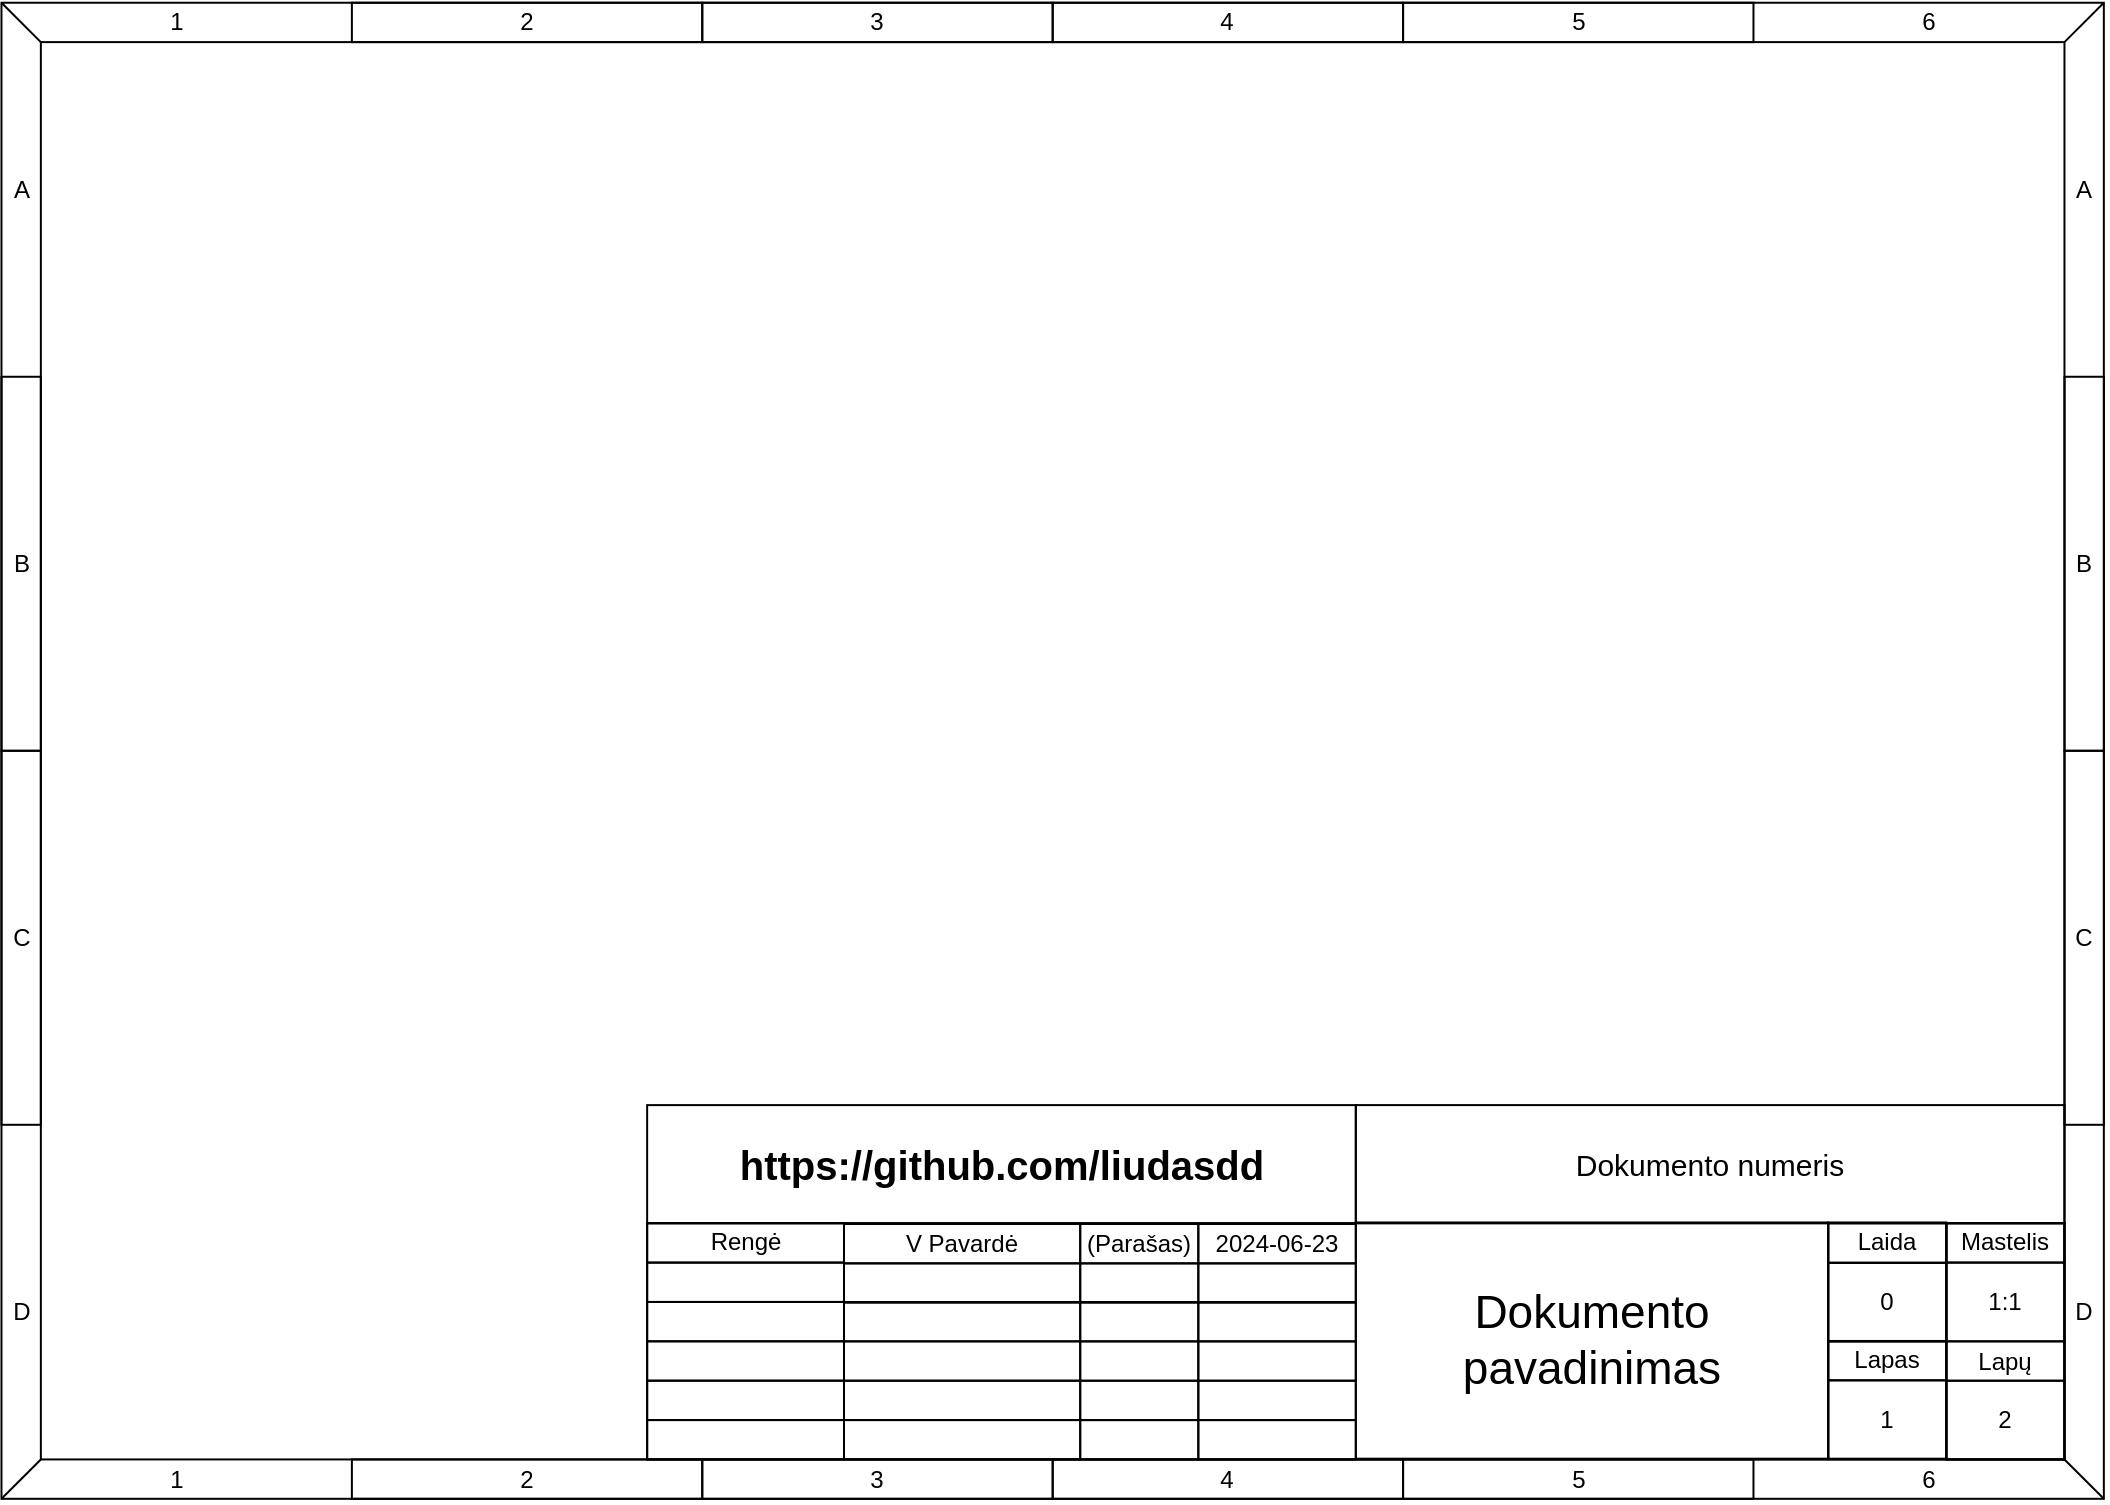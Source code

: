 <mxfile version="24.4.13" type="device" pages="2">
  <diagram id="mrlcNKMXqdH1hxtZ-vON" name="Landscape">
    <mxGraphModel dx="1789" dy="1145" grid="1" gridSize="10" guides="1" tooltips="1" connect="1" arrows="1" fold="1" page="1" pageScale="1" pageWidth="1169" pageHeight="827" background="none" math="1" shadow="0">
      <root>
        <mxCell id="qyo3BmIz39AAJsVtNr6B-0" />
        <mxCell id="qyo3BmIz39AAJsVtNr6B-1" value="Frame" style="locked=1;" parent="qyo3BmIz39AAJsVtNr6B-0" />
        <mxCell id="qyo3BmIz39AAJsVtNr6B-26" value="" style="whiteSpace=wrap;html=1;fillColor=none;fontFamily=Arial;" parent="qyo3BmIz39AAJsVtNr6B-1" vertex="1">
          <mxGeometry x="78.74" y="39.37" width="1051.179" height="748.03" as="geometry" />
        </mxCell>
        <mxCell id="qyo3BmIz39AAJsVtNr6B-19" value="" style="whiteSpace=wrap;html=1;fillColor=none;fontFamily=Arial;" parent="qyo3BmIz39AAJsVtNr6B-1" vertex="1">
          <mxGeometry x="98.425" y="59.055" width="1011.809" height="708.66" as="geometry" />
        </mxCell>
        <mxCell id="qyo3BmIz39AAJsVtNr6B-30" value="" style="endArrow=none;html=1;entryX=0;entryY=0;entryDx=0;entryDy=0;exitX=0;exitY=0;exitDx=0;exitDy=0;fontFamily=Arial;" parent="qyo3BmIz39AAJsVtNr6B-1" source="qyo3BmIz39AAJsVtNr6B-19" target="qyo3BmIz39AAJsVtNr6B-26" edge="1">
          <mxGeometry width="50" height="50" relative="1" as="geometry">
            <mxPoint x="430" y="430" as="sourcePoint" />
            <mxPoint x="480" y="380" as="targetPoint" />
          </mxGeometry>
        </mxCell>
        <mxCell id="qyo3BmIz39AAJsVtNr6B-31" value="" style="endArrow=none;html=1;entryX=0;entryY=1;entryDx=0;entryDy=0;exitX=0;exitY=1;exitDx=0;exitDy=0;fontFamily=Arial;" parent="qyo3BmIz39AAJsVtNr6B-1" source="qyo3BmIz39AAJsVtNr6B-26" target="qyo3BmIz39AAJsVtNr6B-19" edge="1">
          <mxGeometry width="50" height="50" relative="1" as="geometry">
            <mxPoint x="50" y="49" as="sourcePoint" />
            <mxPoint x="29.685" y="29.685" as="targetPoint" />
          </mxGeometry>
        </mxCell>
        <mxCell id="qyo3BmIz39AAJsVtNr6B-33" value="" style="endArrow=none;html=1;entryX=1;entryY=0;entryDx=0;entryDy=0;exitX=1;exitY=0;exitDx=0;exitDy=0;fontFamily=Arial;" parent="qyo3BmIz39AAJsVtNr6B-1" source="qyo3BmIz39AAJsVtNr6B-26" target="qyo3BmIz39AAJsVtNr6B-19" edge="1">
          <mxGeometry width="50" height="50" relative="1" as="geometry">
            <mxPoint x="1190" y="240" as="sourcePoint" />
            <mxPoint x="1210" y="160" as="targetPoint" />
          </mxGeometry>
        </mxCell>
        <mxCell id="ZVRA5W9yP344IZaA_FTQ-182" value="" style="group;container=1;fontFamily=Arial;" parent="qyo3BmIz39AAJsVtNr6B-1" vertex="1" connectable="0">
          <mxGeometry x="401.574" y="590.55" width="708.67" height="177.185" as="geometry" />
        </mxCell>
        <mxCell id="ZVRA5W9yP344IZaA_FTQ-47" value="" style="whiteSpace=wrap;html=1;fillColor=none;fontFamily=Arial;" parent="ZVRA5W9yP344IZaA_FTQ-182" vertex="1">
          <mxGeometry x="275.59" y="79.135" width="78.74" height="19.685" as="geometry" />
        </mxCell>
        <mxCell id="ZVRA5W9yP344IZaA_FTQ-13" value="" style="whiteSpace=wrap;html=1;fillColor=none;fontFamily=Arial;" parent="ZVRA5W9yP344IZaA_FTQ-182" vertex="1">
          <mxGeometry x="216.535" y="157.495" width="59.055" height="19.685" as="geometry" />
        </mxCell>
        <mxCell id="ZVRA5W9yP344IZaA_FTQ-14" value="" style="whiteSpace=wrap;html=1;fillColor=none;fontFamily=Arial;" parent="ZVRA5W9yP344IZaA_FTQ-182" vertex="1">
          <mxGeometry x="216.535" y="137.815" width="59.055" height="19.685" as="geometry" />
        </mxCell>
        <mxCell id="ZVRA5W9yP344IZaA_FTQ-15" value="" style="whiteSpace=wrap;html=1;fillColor=none;fontFamily=Arial;" parent="ZVRA5W9yP344IZaA_FTQ-182" vertex="1">
          <mxGeometry x="216.535" y="118.135" width="59.055" height="19.685" as="geometry" />
        </mxCell>
        <mxCell id="ZVRA5W9yP344IZaA_FTQ-16" value="" style="whiteSpace=wrap;html=1;fillColor=none;fontFamily=Arial;" parent="ZVRA5W9yP344IZaA_FTQ-182" vertex="1">
          <mxGeometry x="216.535" y="98.455" width="59.055" height="19.685" as="geometry" />
        </mxCell>
        <mxCell id="ZVRA5W9yP344IZaA_FTQ-17" value="" style="whiteSpace=wrap;html=1;fillColor=none;fontFamily=Arial;" parent="ZVRA5W9yP344IZaA_FTQ-182" vertex="1">
          <mxGeometry x="216.535" y="79.135" width="59.055" height="19.685" as="geometry" />
        </mxCell>
        <mxCell id="ZVRA5W9yP344IZaA_FTQ-18" value="(Parašas)" style="whiteSpace=wrap;html=1;fillColor=none;fontFamily=Arial;" parent="ZVRA5W9yP344IZaA_FTQ-182" vertex="1">
          <mxGeometry x="216.535" y="59.455" width="59.055" height="19.685" as="geometry" />
        </mxCell>
        <mxCell id="ZVRA5W9yP344IZaA_FTQ-7" value="" style="whiteSpace=wrap;html=1;fillColor=none;fontFamily=Arial;" parent="ZVRA5W9yP344IZaA_FTQ-182" vertex="1">
          <mxGeometry x="98.425" y="157.485" width="118.11" height="19.685" as="geometry" />
        </mxCell>
        <mxCell id="ZVRA5W9yP344IZaA_FTQ-8" value="" style="whiteSpace=wrap;html=1;fillColor=none;fontFamily=Arial;" parent="ZVRA5W9yP344IZaA_FTQ-182" vertex="1">
          <mxGeometry x="98.425" y="137.805" width="118.11" height="19.685" as="geometry" />
        </mxCell>
        <mxCell id="ZVRA5W9yP344IZaA_FTQ-9" value="" style="whiteSpace=wrap;html=1;fillColor=none;fontFamily=Arial;" parent="ZVRA5W9yP344IZaA_FTQ-182" vertex="1">
          <mxGeometry x="98.425" y="118.125" width="118.11" height="19.685" as="geometry" />
        </mxCell>
        <mxCell id="ZVRA5W9yP344IZaA_FTQ-10" value="" style="whiteSpace=wrap;html=1;fillColor=none;fontFamily=Arial;" parent="ZVRA5W9yP344IZaA_FTQ-182" vertex="1">
          <mxGeometry x="98.425" y="98.445" width="118.11" height="19.685" as="geometry" />
        </mxCell>
        <mxCell id="ZVRA5W9yP344IZaA_FTQ-11" value="" style="whiteSpace=wrap;html=1;fillColor=none;fontFamily=Arial;" parent="ZVRA5W9yP344IZaA_FTQ-182" vertex="1">
          <mxGeometry x="98.425" y="79.125" width="118.11" height="19.685" as="geometry" />
        </mxCell>
        <mxCell id="ZVRA5W9yP344IZaA_FTQ-12" value="V Pavardė" style="whiteSpace=wrap;html=1;fillColor=none;fontFamily=Arial;" parent="ZVRA5W9yP344IZaA_FTQ-182" vertex="1">
          <mxGeometry x="98.425" y="59.445" width="118.11" height="19.685" as="geometry" />
        </mxCell>
        <mxCell id="qyo3BmIz39AAJsVtNr6B-32" value="" style="endArrow=none;html=1;exitX=1;exitY=1;exitDx=0;exitDy=0;entryX=1;entryY=1;entryDx=0;entryDy=0;fontFamily=Arial;" parent="ZVRA5W9yP344IZaA_FTQ-182" source="qyo3BmIz39AAJsVtNr6B-26" edge="1">
          <mxGeometry width="50" height="50" relative="1" as="geometry">
            <mxPoint x="-391.575" y="206.85" as="sourcePoint" />
            <mxPoint x="708.66" y="177.165" as="targetPoint" />
          </mxGeometry>
        </mxCell>
        <mxCell id="qyo3BmIz39AAJsVtNr6B-34" value="" style="whiteSpace=wrap;html=1;fillColor=none;fontFamily=Arial;" parent="ZVRA5W9yP344IZaA_FTQ-182" vertex="1">
          <mxGeometry y="59.055" width="708.66" height="118.11" as="geometry" />
        </mxCell>
        <mxCell id="qyo3BmIz39AAJsVtNr6B-35" value="Dokumento numeris" style="whiteSpace=wrap;html=1;fillColor=none;fontFamily=Arial;fontSize=15;" parent="ZVRA5W9yP344IZaA_FTQ-182" vertex="1">
          <mxGeometry x="354.33" width="354.33" height="59.055" as="geometry" />
        </mxCell>
        <mxCell id="qyo3BmIz39AAJsVtNr6B-36" value="https://github.com/liudasdd" style="whiteSpace=wrap;html=1;fillColor=none;fontFamily=Arial;fontStyle=1;fontSize=20;container=1;" parent="ZVRA5W9yP344IZaA_FTQ-182" vertex="1">
          <mxGeometry y="0.005" width="354.33" height="59.055" as="geometry">
            <mxRectangle y="0.005" width="110" height="30" as="alternateBounds" />
          </mxGeometry>
        </mxCell>
        <mxCell id="qyo3BmIz39AAJsVtNr6B-37" value="" style="whiteSpace=wrap;html=1;fillColor=none;fontFamily=Arial;" parent="ZVRA5W9yP344IZaA_FTQ-182" vertex="1">
          <mxGeometry x="649.61" y="59.065" width="59.055" height="118.11" as="geometry" />
        </mxCell>
        <mxCell id="qyo3BmIz39AAJsVtNr6B-38" value="" style="whiteSpace=wrap;html=1;fillColor=none;fontFamily=Arial;" parent="ZVRA5W9yP344IZaA_FTQ-182" vertex="1">
          <mxGeometry x="590.55" y="58.685" width="59.055" height="118.11" as="geometry" />
        </mxCell>
        <UserObject label="&lt;font style=&quot;font-size: 23px&quot;&gt;Dokumento pavadinimas&lt;/font&gt;" tooltip="Dokumento pavadinimas&#xa;" id="qyo3BmIz39AAJsVtNr6B-39">
          <mxCell style="whiteSpace=wrap;html=1;fillColor=none;fontFamily=Arial;" parent="ZVRA5W9yP344IZaA_FTQ-182" vertex="1">
            <mxGeometry x="354.33" y="58.685" width="236.22" height="118.11" as="geometry" />
          </mxCell>
        </UserObject>
        <mxCell id="ZVRA5W9yP344IZaA_FTQ-0" value="" style="whiteSpace=wrap;html=1;fillColor=none;fontFamily=Arial;" parent="ZVRA5W9yP344IZaA_FTQ-182" vertex="1">
          <mxGeometry y="157.48" width="98.425" height="19.685" as="geometry" />
        </mxCell>
        <mxCell id="ZVRA5W9yP344IZaA_FTQ-2" value="" style="whiteSpace=wrap;html=1;fillColor=none;fontFamily=Arial;" parent="ZVRA5W9yP344IZaA_FTQ-182" vertex="1">
          <mxGeometry y="137.795" width="98.425" height="19.685" as="geometry" />
        </mxCell>
        <mxCell id="ZVRA5W9yP344IZaA_FTQ-3" value="" style="whiteSpace=wrap;html=1;fillColor=none;fontFamily=Arial;" parent="ZVRA5W9yP344IZaA_FTQ-182" vertex="1">
          <mxGeometry y="118.11" width="98.425" height="19.685" as="geometry" />
        </mxCell>
        <mxCell id="ZVRA5W9yP344IZaA_FTQ-4" value="" style="whiteSpace=wrap;html=1;fillColor=none;fontFamily=Arial;" parent="ZVRA5W9yP344IZaA_FTQ-182" vertex="1">
          <mxGeometry y="98.425" width="98.425" height="19.685" as="geometry" />
        </mxCell>
        <mxCell id="ZVRA5W9yP344IZaA_FTQ-5" value="" style="whiteSpace=wrap;html=1;fillColor=none;fontFamily=Arial;" parent="ZVRA5W9yP344IZaA_FTQ-182" vertex="1">
          <mxGeometry y="78.745" width="98.425" height="19.685" as="geometry" />
        </mxCell>
        <mxCell id="ZVRA5W9yP344IZaA_FTQ-6" value="Rengė" style="whiteSpace=wrap;html=1;fillColor=none;fontFamily=Arial;" parent="ZVRA5W9yP344IZaA_FTQ-182" vertex="1">
          <mxGeometry y="59.065" width="98.425" height="19.685" as="geometry" />
        </mxCell>
        <mxCell id="ZVRA5W9yP344IZaA_FTQ-43" value="" style="whiteSpace=wrap;html=1;fillColor=none;fontFamily=Arial;" parent="ZVRA5W9yP344IZaA_FTQ-182" vertex="1">
          <mxGeometry x="275.59" y="157.495" width="78.74" height="19.685" as="geometry" />
        </mxCell>
        <mxCell id="ZVRA5W9yP344IZaA_FTQ-44" value="" style="whiteSpace=wrap;html=1;fillColor=none;fontFamily=Arial;" parent="ZVRA5W9yP344IZaA_FTQ-182" vertex="1">
          <mxGeometry x="275.59" y="137.815" width="78.74" height="19.685" as="geometry" />
        </mxCell>
        <mxCell id="ZVRA5W9yP344IZaA_FTQ-45" value="" style="whiteSpace=wrap;html=1;fillColor=none;fontFamily=Arial;" parent="ZVRA5W9yP344IZaA_FTQ-182" vertex="1">
          <mxGeometry x="275.59" y="118.135" width="78.74" height="19.685" as="geometry" />
        </mxCell>
        <mxCell id="ZVRA5W9yP344IZaA_FTQ-46" value="" style="whiteSpace=wrap;html=1;fillColor=none;fontFamily=Arial;" parent="ZVRA5W9yP344IZaA_FTQ-182" vertex="1">
          <mxGeometry x="275.59" y="98.455" width="78.74" height="19.685" as="geometry" />
        </mxCell>
        <mxCell id="ZVRA5W9yP344IZaA_FTQ-48" value="2024-06-23" style="whiteSpace=wrap;html=1;fillColor=none;fontFamily=Arial;" parent="ZVRA5W9yP344IZaA_FTQ-182" vertex="1">
          <mxGeometry x="275.59" y="59.455" width="78.74" height="19.685" as="geometry" />
        </mxCell>
        <mxCell id="ZVRA5W9yP344IZaA_FTQ-50" value="1" style="whiteSpace=wrap;html=1;fillColor=none;fontFamily=Arial;" parent="ZVRA5W9yP344IZaA_FTQ-182" vertex="1">
          <mxGeometry x="590.55" y="137.615" width="59.06" height="39.37" as="geometry" />
        </mxCell>
        <mxCell id="ZVRA5W9yP344IZaA_FTQ-51" value="Lapas" style="whiteSpace=wrap;html=1;fillColor=none;fontFamily=Arial;" parent="ZVRA5W9yP344IZaA_FTQ-182" vertex="1">
          <mxGeometry x="590.55" y="117.935" width="59.055" height="19.685" as="geometry" />
        </mxCell>
        <mxCell id="ZVRA5W9yP344IZaA_FTQ-53" value="0" style="whiteSpace=wrap;html=1;fillColor=none;fontFamily=Arial;" parent="ZVRA5W9yP344IZaA_FTQ-182" vertex="1">
          <mxGeometry x="590.55" y="78.935" width="59.055" height="39.37" as="geometry" />
        </mxCell>
        <mxCell id="ZVRA5W9yP344IZaA_FTQ-54" value="Laida" style="whiteSpace=wrap;html=1;fillColor=none;fontFamily=Arial;" parent="ZVRA5W9yP344IZaA_FTQ-182" vertex="1">
          <mxGeometry x="590.55" y="59.055" width="59.055" height="19.685" as="geometry" />
        </mxCell>
        <mxCell id="ZVRA5W9yP344IZaA_FTQ-56" value="2" style="whiteSpace=wrap;html=1;fillColor=none;fontFamily=Arial;" parent="ZVRA5W9yP344IZaA_FTQ-182" vertex="1">
          <mxGeometry x="649.61" y="137.815" width="59.055" height="39.37" as="geometry" />
        </mxCell>
        <mxCell id="ZVRA5W9yP344IZaA_FTQ-57" value="Lapų" style="whiteSpace=wrap;html=1;fillColor=none;fontFamily=Arial;" parent="ZVRA5W9yP344IZaA_FTQ-182" vertex="1">
          <mxGeometry x="649.61" y="118.135" width="59.055" height="19.685" as="geometry" />
        </mxCell>
        <mxCell id="ZVRA5W9yP344IZaA_FTQ-59" value="1:1" style="whiteSpace=wrap;html=1;fillColor=none;fontFamily=Arial;" parent="ZVRA5W9yP344IZaA_FTQ-182" vertex="1">
          <mxGeometry x="649.61" y="78.745" width="59.06" height="39.37" as="geometry" />
        </mxCell>
        <mxCell id="ZVRA5W9yP344IZaA_FTQ-60" value="Mastelis" style="whiteSpace=wrap;html=1;fillColor=none;fontFamily=Arial;" parent="ZVRA5W9yP344IZaA_FTQ-182" vertex="1">
          <mxGeometry x="649.61" y="59.055" width="59.055" height="19.685" as="geometry" />
        </mxCell>
        <mxCell id="PWjlLpTmAkds2LtUnNeZ-7" value="Reference grid" style="locked=1;" parent="qyo3BmIz39AAJsVtNr6B-0" />
        <mxCell id="PWjlLpTmAkds2LtUnNeZ-8" value="1" style="rounded=0;whiteSpace=wrap;html=1;strokeColor=none;fillColor=none;" vertex="1" parent="PWjlLpTmAkds2LtUnNeZ-7">
          <mxGeometry x="78.74" y="39.37" width="175.2" height="19.685" as="geometry" />
        </mxCell>
        <mxCell id="PWjlLpTmAkds2LtUnNeZ-9" value="2" style="rounded=0;whiteSpace=wrap;html=1;strokeColor=default;fillColor=none;" vertex="1" parent="PWjlLpTmAkds2LtUnNeZ-7">
          <mxGeometry x="253.94" y="39.37" width="175.2" height="19.685" as="geometry" />
        </mxCell>
        <mxCell id="PWjlLpTmAkds2LtUnNeZ-10" value="3" style="rounded=0;whiteSpace=wrap;html=1;strokeColor=default;fillColor=none;" vertex="1" parent="PWjlLpTmAkds2LtUnNeZ-7">
          <mxGeometry x="429.14" y="39.37" width="175.2" height="19.685" as="geometry" />
        </mxCell>
        <mxCell id="PWjlLpTmAkds2LtUnNeZ-11" value="4" style="rounded=0;whiteSpace=wrap;html=1;strokeColor=default;fillColor=none;" vertex="1" parent="PWjlLpTmAkds2LtUnNeZ-7">
          <mxGeometry x="604.34" y="39.37" width="175.2" height="19.685" as="geometry" />
        </mxCell>
        <mxCell id="PWjlLpTmAkds2LtUnNeZ-12" value="5" style="rounded=0;whiteSpace=wrap;html=1;strokeColor=default;fillColor=none;" vertex="1" parent="PWjlLpTmAkds2LtUnNeZ-7">
          <mxGeometry x="779.54" y="39.37" width="175.2" height="19.685" as="geometry" />
        </mxCell>
        <mxCell id="PWjlLpTmAkds2LtUnNeZ-13" value="6" style="rounded=0;whiteSpace=wrap;html=1;strokeColor=none;fillColor=none;" vertex="1" parent="PWjlLpTmAkds2LtUnNeZ-7">
          <mxGeometry x="954.74" y="39.37" width="175.2" height="19.685" as="geometry" />
        </mxCell>
        <mxCell id="PWjlLpTmAkds2LtUnNeZ-14" value="A" style="rounded=0;whiteSpace=wrap;html=1;strokeColor=none;fillColor=none;" vertex="1" parent="PWjlLpTmAkds2LtUnNeZ-7">
          <mxGeometry x="78.74" y="39.37" width="19.685" height="187.007" as="geometry" />
        </mxCell>
        <mxCell id="PWjlLpTmAkds2LtUnNeZ-15" value="B" style="rounded=0;whiteSpace=wrap;html=1;strokeColor=default;fillColor=none;" vertex="1" parent="PWjlLpTmAkds2LtUnNeZ-7">
          <mxGeometry x="78.74" y="226.38" width="19.685" height="187.007" as="geometry" />
        </mxCell>
        <mxCell id="PWjlLpTmAkds2LtUnNeZ-16" value="C" style="rounded=0;whiteSpace=wrap;html=1;strokeColor=default;fillColor=none;" vertex="1" parent="PWjlLpTmAkds2LtUnNeZ-7">
          <mxGeometry x="78.74" y="413.39" width="19.685" height="187.007" as="geometry" />
        </mxCell>
        <mxCell id="PWjlLpTmAkds2LtUnNeZ-17" value="D" style="rounded=0;whiteSpace=wrap;html=1;strokeColor=none;fillColor=none;" vertex="1" parent="PWjlLpTmAkds2LtUnNeZ-7">
          <mxGeometry x="78.74" y="600.4" width="19.685" height="187.007" as="geometry" />
        </mxCell>
        <mxCell id="PWjlLpTmAkds2LtUnNeZ-24" value="1" style="rounded=0;whiteSpace=wrap;html=1;strokeColor=none;fillColor=none;" vertex="1" parent="PWjlLpTmAkds2LtUnNeZ-7">
          <mxGeometry x="78.74" y="767.72" width="175.2" height="19.685" as="geometry" />
        </mxCell>
        <mxCell id="PWjlLpTmAkds2LtUnNeZ-25" value="2" style="rounded=0;whiteSpace=wrap;html=1;strokeColor=default;fillColor=none;" vertex="1" parent="PWjlLpTmAkds2LtUnNeZ-7">
          <mxGeometry x="253.94" y="767.72" width="175.2" height="19.685" as="geometry" />
        </mxCell>
        <mxCell id="PWjlLpTmAkds2LtUnNeZ-26" value="3" style="rounded=0;whiteSpace=wrap;html=1;strokeColor=default;fillColor=none;" vertex="1" parent="PWjlLpTmAkds2LtUnNeZ-7">
          <mxGeometry x="429.14" y="767.72" width="175.2" height="19.685" as="geometry" />
        </mxCell>
        <mxCell id="PWjlLpTmAkds2LtUnNeZ-27" value="4" style="rounded=0;whiteSpace=wrap;html=1;strokeColor=default;fillColor=none;" vertex="1" parent="PWjlLpTmAkds2LtUnNeZ-7">
          <mxGeometry x="604.34" y="767.72" width="175.2" height="19.685" as="geometry" />
        </mxCell>
        <mxCell id="PWjlLpTmAkds2LtUnNeZ-28" value="5" style="rounded=0;whiteSpace=wrap;html=1;strokeColor=default;fillColor=none;" vertex="1" parent="PWjlLpTmAkds2LtUnNeZ-7">
          <mxGeometry x="779.54" y="767.72" width="175.2" height="19.685" as="geometry" />
        </mxCell>
        <mxCell id="PWjlLpTmAkds2LtUnNeZ-29" value="6" style="rounded=0;whiteSpace=wrap;html=1;strokeColor=none;fillColor=none;" vertex="1" parent="PWjlLpTmAkds2LtUnNeZ-7">
          <mxGeometry x="954.74" y="767.72" width="175.2" height="19.685" as="geometry" />
        </mxCell>
        <mxCell id="PWjlLpTmAkds2LtUnNeZ-30" value="A" style="rounded=0;whiteSpace=wrap;html=1;strokeColor=none;fillColor=none;" vertex="1" parent="PWjlLpTmAkds2LtUnNeZ-7">
          <mxGeometry x="1110.26" y="39.37" width="19.685" height="187.007" as="geometry" />
        </mxCell>
        <mxCell id="PWjlLpTmAkds2LtUnNeZ-31" value="B" style="rounded=0;whiteSpace=wrap;html=1;strokeColor=default;fillColor=none;" vertex="1" parent="PWjlLpTmAkds2LtUnNeZ-7">
          <mxGeometry x="1110.26" y="226.38" width="19.685" height="187.007" as="geometry" />
        </mxCell>
        <mxCell id="PWjlLpTmAkds2LtUnNeZ-32" value="C" style="rounded=0;whiteSpace=wrap;html=1;strokeColor=default;fillColor=none;" vertex="1" parent="PWjlLpTmAkds2LtUnNeZ-7">
          <mxGeometry x="1110.26" y="413.39" width="19.685" height="187.007" as="geometry" />
        </mxCell>
        <mxCell id="PWjlLpTmAkds2LtUnNeZ-33" value="D" style="rounded=0;whiteSpace=wrap;html=1;strokeColor=none;fillColor=none;" vertex="1" parent="PWjlLpTmAkds2LtUnNeZ-7">
          <mxGeometry x="1110.26" y="600.4" width="19.685" height="187.007" as="geometry" />
        </mxCell>
        <mxCell id="ZVRA5W9yP344IZaA_FTQ-127" value="Brėžinys" style="" parent="qyo3BmIz39AAJsVtNr6B-0" />
      </root>
    </mxGraphModel>
  </diagram>
  <diagram name="Portrait" id="poTgA2Lsn0RYjLuebqSz">
    <mxGraphModel dx="1789" dy="1145" grid="1" gridSize="10" guides="1" tooltips="1" connect="1" arrows="1" fold="1" page="1" pageScale="1" pageWidth="827" pageHeight="1169" background="none" math="1" shadow="0">
      <root>
        <mxCell id="hV2nnVh4DxY_CFmcvqIs-0" />
        <mxCell id="hV2nnVh4DxY_CFmcvqIs-1" value="Frame" style="" parent="hV2nnVh4DxY_CFmcvqIs-0" />
        <mxCell id="hV2nnVh4DxY_CFmcvqIs-2" value="" style="rounded=0;whiteSpace=wrap;html=1;fillColor=none;" parent="hV2nnVh4DxY_CFmcvqIs-1" vertex="1">
          <mxGeometry x="78.74" y="39.37" width="708.66" height="1090.549" as="geometry" />
        </mxCell>
        <mxCell id="hV2nnVh4DxY_CFmcvqIs-3" value="" style="rounded=0;whiteSpace=wrap;html=1;fillColor=none;" parent="hV2nnVh4DxY_CFmcvqIs-1" vertex="1">
          <mxGeometry x="98.425" y="59.055" width="669.29" height="1051.179" as="geometry" />
        </mxCell>
        <mxCell id="hV2nnVh4DxY_CFmcvqIs-4" value="" style="endArrow=none;html=1;entryX=0;entryY=0;entryDx=0;entryDy=0;exitX=0;exitY=0;exitDx=0;exitDy=0;" parent="hV2nnVh4DxY_CFmcvqIs-1" source="hV2nnVh4DxY_CFmcvqIs-3" target="hV2nnVh4DxY_CFmcvqIs-2" edge="1">
          <mxGeometry width="50" height="50" relative="1" as="geometry">
            <mxPoint x="80" y="430.4" as="sourcePoint" />
            <mxPoint x="130" y="380.4" as="targetPoint" />
          </mxGeometry>
        </mxCell>
        <mxCell id="hV2nnVh4DxY_CFmcvqIs-5" value="" style="endArrow=none;html=1;entryX=0;entryY=1;entryDx=0;entryDy=0;exitX=0;exitY=1;exitDx=0;exitDy=0;fontFamily=Arial;" parent="hV2nnVh4DxY_CFmcvqIs-1" source="hV2nnVh4DxY_CFmcvqIs-2" target="hV2nnVh4DxY_CFmcvqIs-3" edge="1">
          <mxGeometry width="50" height="50" relative="1" as="geometry">
            <mxPoint x="78.74" y="1110.919" as="sourcePoint" />
            <mxPoint x="98.425" y="1091.234" as="targetPoint" />
          </mxGeometry>
        </mxCell>
        <mxCell id="hV2nnVh4DxY_CFmcvqIs-6" value="" style="endArrow=none;html=1;entryX=1;entryY=0;entryDx=0;entryDy=0;exitX=1;exitY=0;exitDx=0;exitDy=0;" parent="hV2nnVh4DxY_CFmcvqIs-1" source="hV2nnVh4DxY_CFmcvqIs-2" target="hV2nnVh4DxY_CFmcvqIs-3" edge="1">
          <mxGeometry width="50" height="50" relative="1" as="geometry">
            <mxPoint x="840" y="240.4" as="sourcePoint" />
            <mxPoint x="860" y="160.4" as="targetPoint" />
          </mxGeometry>
        </mxCell>
        <mxCell id="hV2nnVh4DxY_CFmcvqIs-21" value="" style="endArrow=none;html=1;exitX=1;exitY=1;exitDx=0;exitDy=0;entryX=1;entryY=1;entryDx=0;entryDy=0;fontFamily=Arial;" parent="hV2nnVh4DxY_CFmcvqIs-1" source="hV2nnVh4DxY_CFmcvqIs-2" target="hV2nnVh4DxY_CFmcvqIs-3" edge="1">
          <mxGeometry width="50" height="50" relative="1" as="geometry">
            <mxPoint x="-339.056" y="797.735" as="sourcePoint" />
            <mxPoint x="761.179" y="768.05" as="targetPoint" />
          </mxGeometry>
        </mxCell>
        <mxCell id="hV2nnVh4DxY_CFmcvqIs-43" value="2" style="rounded=0;whiteSpace=wrap;html=1;fillColor=none;fontFamily=Arial;" parent="hV2nnVh4DxY_CFmcvqIs-1" vertex="1">
          <mxGeometry x="708.66" y="1080" width="59.05" height="30.17" as="geometry" />
        </mxCell>
        <mxCell id="hV2nnVh4DxY_CFmcvqIs-40" value="Lapas" style="rounded=0;whiteSpace=wrap;html=1;fillColor=none;fontFamily=Arial;" parent="hV2nnVh4DxY_CFmcvqIs-1" vertex="1">
          <mxGeometry x="649.605" y="1060.114" width="59.055" height="19.685" as="geometry" />
        </mxCell>
        <mxCell id="hV2nnVh4DxY_CFmcvqIs-39" value="2" style="rounded=0;whiteSpace=wrap;html=1;fillColor=none;fontFamily=Arial;" parent="hV2nnVh4DxY_CFmcvqIs-1" vertex="1">
          <mxGeometry x="649.61" y="1080" width="59.06" height="30.17" as="geometry" />
        </mxCell>
        <mxCell id="hV2nnVh4DxY_CFmcvqIs-44" value="Lapų" style="rounded=0;whiteSpace=wrap;html=1;fillColor=none;fontFamily=Arial;" parent="hV2nnVh4DxY_CFmcvqIs-1" vertex="1">
          <mxGeometry x="708.66" y="1060.114" width="59.055" height="19.685" as="geometry" />
        </mxCell>
        <mxCell id="hV2nnVh4DxY_CFmcvqIs-45" value="1:1" style="rounded=0;whiteSpace=wrap;html=1;fillColor=none;fontFamily=Arial;" parent="hV2nnVh4DxY_CFmcvqIs-1" vertex="1">
          <mxGeometry x="708.66" y="1024.801" width="59.06" height="35.433" as="geometry" />
        </mxCell>
        <mxCell id="hV2nnVh4DxY_CFmcvqIs-46" value="Mastelis" style="rounded=0;whiteSpace=wrap;html=1;fillColor=none;fontFamily=Arial;" parent="hV2nnVh4DxY_CFmcvqIs-1" vertex="1">
          <mxGeometry x="708.66" y="1005.06" width="59.055" height="19.685" as="geometry" />
        </mxCell>
        <mxCell id="hV2nnVh4DxY_CFmcvqIs-42" value="Laida" style="rounded=0;whiteSpace=wrap;html=1;fillColor=none;fontFamily=Arial;" parent="hV2nnVh4DxY_CFmcvqIs-1" vertex="1">
          <mxGeometry x="649.605" y="1005.06" width="59.055" height="19.685" as="geometry" />
        </mxCell>
        <mxCell id="hV2nnVh4DxY_CFmcvqIs-41" value="A" style="rounded=0;whiteSpace=wrap;html=1;fillColor=none;fontFamily=Arial;" parent="hV2nnVh4DxY_CFmcvqIs-1" vertex="1">
          <mxGeometry x="649.61" y="1024.801" width="59.05" height="35.433" as="geometry" />
        </mxCell>
        <mxCell id="hV2nnVh4DxY_CFmcvqIs-23" value="Dokumento numeris" style="rounded=0;whiteSpace=wrap;html=1;fillColor=none;fontSize=15;fontStyle=0;fontFamily=Arial;" parent="hV2nnVh4DxY_CFmcvqIs-1" vertex="1">
          <mxGeometry x="393.7" y="952.754" width="374.015" height="52.362" as="geometry" />
        </mxCell>
        <mxCell id="hV2nnVh4DxY_CFmcvqIs-27" value="&lt;font style=&quot;font-size: 23px&quot;&gt;Dokumento pavadinimas&lt;/font&gt;" style="rounded=0;whiteSpace=wrap;html=1;fillColor=none;fontFamily=Arial;" parent="hV2nnVh4DxY_CFmcvqIs-1" vertex="1">
          <mxGeometry x="393.7" y="1005.12" width="255.905" height="104.88" as="geometry" />
        </mxCell>
        <mxCell id="hV2nnVh4DxY_CFmcvqIs-24" value="https://github.com/liudasdd" style="rounded=0;whiteSpace=wrap;html=1;fillColor=none;fontFamily=Arial;fontStyle=1;fontSize=20;container=1;" parent="hV2nnVh4DxY_CFmcvqIs-1" vertex="1">
          <mxGeometry x="98.425" y="952.754" width="295.275" height="52.493" as="geometry">
            <mxRectangle x="39.37" y="952.76" width="110" height="30" as="alternateBounds" />
          </mxGeometry>
        </mxCell>
        <mxCell id="hV2nnVh4DxY_CFmcvqIs-33" value="Rengė" style="rounded=0;whiteSpace=wrap;html=1;fillColor=none;fontFamily=Arial;" parent="hV2nnVh4DxY_CFmcvqIs-1" vertex="1">
          <mxGeometry x="98.425" y="1005.243" width="82.021" height="17.498" as="geometry" />
        </mxCell>
        <mxCell id="hV2nnVh4DxY_CFmcvqIs-31" value="" style="rounded=0;whiteSpace=wrap;html=1;fillColor=none;fontFamily=Arial;" parent="hV2nnVh4DxY_CFmcvqIs-1" vertex="1">
          <mxGeometry x="98.425" y="1040.238" width="82.021" height="17.498" as="geometry" />
        </mxCell>
        <mxCell id="hV2nnVh4DxY_CFmcvqIs-30" value="" style="rounded=0;whiteSpace=wrap;html=1;fillColor=none;fontFamily=Arial;" parent="hV2nnVh4DxY_CFmcvqIs-1" vertex="1">
          <mxGeometry x="98.425" y="1057.736" width="82.021" height="17.498" as="geometry" />
        </mxCell>
        <mxCell id="hV2nnVh4DxY_CFmcvqIs-29" value="" style="rounded=0;whiteSpace=wrap;html=1;fillColor=none;fontFamily=Arial;" parent="hV2nnVh4DxY_CFmcvqIs-1" vertex="1">
          <mxGeometry x="98.425" y="1075.234" width="82.021" height="17.498" as="geometry" />
        </mxCell>
        <mxCell id="hV2nnVh4DxY_CFmcvqIs-28" value="" style="rounded=0;whiteSpace=wrap;html=1;fillColor=none;fontFamily=Arial;" parent="hV2nnVh4DxY_CFmcvqIs-1" vertex="1">
          <mxGeometry x="98.425" y="1092.732" width="82.021" height="17.498" as="geometry" />
        </mxCell>
        <mxCell id="hV2nnVh4DxY_CFmcvqIs-32" value="" style="rounded=0;whiteSpace=wrap;html=1;fillColor=none;fontFamily=Arial;" parent="hV2nnVh4DxY_CFmcvqIs-1" vertex="1">
          <mxGeometry x="98.425" y="1022.745" width="82.021" height="17.498" as="geometry" />
        </mxCell>
        <mxCell id="hV2nnVh4DxY_CFmcvqIs-15" value="" style="rounded=0;whiteSpace=wrap;html=1;fillColor=none;fontFamily=Arial;" parent="hV2nnVh4DxY_CFmcvqIs-1" vertex="1">
          <mxGeometry x="180.446" y="1092.736" width="98.425" height="17.498" as="geometry" />
        </mxCell>
        <mxCell id="hV2nnVh4DxY_CFmcvqIs-16" value="" style="rounded=0;whiteSpace=wrap;html=1;fillColor=none;fontFamily=Arial;" parent="hV2nnVh4DxY_CFmcvqIs-1" vertex="1">
          <mxGeometry x="180.446" y="1075.234" width="98.425" height="17.498" as="geometry" />
        </mxCell>
        <mxCell id="hV2nnVh4DxY_CFmcvqIs-17" value="" style="rounded=0;whiteSpace=wrap;html=1;fillColor=none;fontFamily=Arial;" parent="hV2nnVh4DxY_CFmcvqIs-1" vertex="1">
          <mxGeometry x="180.446" y="1057.732" width="98.425" height="17.498" as="geometry" />
        </mxCell>
        <mxCell id="hV2nnVh4DxY_CFmcvqIs-18" value="" style="rounded=0;whiteSpace=wrap;html=1;fillColor=none;fontFamily=Arial;" parent="hV2nnVh4DxY_CFmcvqIs-1" vertex="1">
          <mxGeometry x="180.446" y="1040.238" width="98.425" height="17.498" as="geometry" />
        </mxCell>
        <mxCell id="hV2nnVh4DxY_CFmcvqIs-19" value="" style="rounded=0;whiteSpace=wrap;html=1;fillColor=none;fontFamily=Arial;" parent="hV2nnVh4DxY_CFmcvqIs-1" vertex="1">
          <mxGeometry x="180.446" y="1022.736" width="98.425" height="17.498" as="geometry" />
        </mxCell>
        <mxCell id="hV2nnVh4DxY_CFmcvqIs-20" value="V Pavardė" style="rounded=0;whiteSpace=wrap;html=1;fillColor=none;fontFamily=Arial;" parent="hV2nnVh4DxY_CFmcvqIs-1" vertex="1">
          <mxGeometry x="180.446" y="1005.243" width="98.425" height="17.498" as="geometry" />
        </mxCell>
        <mxCell id="hV2nnVh4DxY_CFmcvqIs-9" value="" style="rounded=0;whiteSpace=wrap;html=1;fillColor=none;fontFamily=Arial;" parent="hV2nnVh4DxY_CFmcvqIs-1" vertex="1">
          <mxGeometry x="278.871" y="1092.736" width="49.212" height="17.498" as="geometry" />
        </mxCell>
        <mxCell id="hV2nnVh4DxY_CFmcvqIs-10" value="" style="rounded=0;whiteSpace=wrap;html=1;fillColor=none;fontFamily=Arial;" parent="hV2nnVh4DxY_CFmcvqIs-1" vertex="1">
          <mxGeometry x="278.871" y="1075.234" width="49.212" height="17.498" as="geometry" />
        </mxCell>
        <mxCell id="hV2nnVh4DxY_CFmcvqIs-11" value="" style="rounded=0;whiteSpace=wrap;html=1;fillColor=none;fontFamily=Arial;" parent="hV2nnVh4DxY_CFmcvqIs-1" vertex="1">
          <mxGeometry x="278.871" y="1057.741" width="49.212" height="17.498" as="geometry" />
        </mxCell>
        <mxCell id="hV2nnVh4DxY_CFmcvqIs-12" value="" style="rounded=0;whiteSpace=wrap;html=1;fillColor=none;fontFamily=Arial;" parent="hV2nnVh4DxY_CFmcvqIs-1" vertex="1">
          <mxGeometry x="278.871" y="1040.23" width="49.212" height="17.498" as="geometry" />
        </mxCell>
        <mxCell id="hV2nnVh4DxY_CFmcvqIs-13" value="" style="rounded=0;whiteSpace=wrap;html=1;fillColor=none;fontFamily=Arial;" parent="hV2nnVh4DxY_CFmcvqIs-1" vertex="1">
          <mxGeometry x="278.871" y="1022.745" width="49.212" height="17.498" as="geometry" />
        </mxCell>
        <mxCell id="hV2nnVh4DxY_CFmcvqIs-14" value="(Parašas)" style="rounded=0;whiteSpace=wrap;html=1;fillColor=none;fontFamily=Arial;" parent="hV2nnVh4DxY_CFmcvqIs-1" vertex="1">
          <mxGeometry x="278.871" y="1005.243" width="49.212" height="17.498" as="geometry" />
        </mxCell>
        <mxCell id="hV2nnVh4DxY_CFmcvqIs-38" value="2021-09-30" style="rounded=0;whiteSpace=wrap;html=1;fillColor=none;fontFamily=Arial;" parent="hV2nnVh4DxY_CFmcvqIs-1" vertex="1">
          <mxGeometry x="328.083" y="1005.116" width="65.617" height="17.498" as="geometry" />
        </mxCell>
        <mxCell id="hV2nnVh4DxY_CFmcvqIs-8" value="" style="rounded=0;whiteSpace=wrap;html=1;fillColor=none;fontFamily=Arial;" parent="hV2nnVh4DxY_CFmcvqIs-1" vertex="1">
          <mxGeometry x="328.083" y="1022.745" width="65.617" height="17.498" as="geometry" />
        </mxCell>
        <mxCell id="hV2nnVh4DxY_CFmcvqIs-37" value="" style="rounded=0;whiteSpace=wrap;html=1;fillColor=none;fontFamily=Arial;" parent="hV2nnVh4DxY_CFmcvqIs-1" vertex="1">
          <mxGeometry x="328.083" y="1040.238" width="65.617" height="17.498" as="geometry" />
        </mxCell>
        <mxCell id="hV2nnVh4DxY_CFmcvqIs-36" value="" style="rounded=0;whiteSpace=wrap;html=1;fillColor=none;fontFamily=Arial;" parent="hV2nnVh4DxY_CFmcvqIs-1" vertex="1">
          <mxGeometry x="328.083" y="1057.732" width="65.617" height="17.498" as="geometry" />
        </mxCell>
        <mxCell id="hV2nnVh4DxY_CFmcvqIs-35" value="" style="rounded=0;whiteSpace=wrap;html=1;fillColor=none;fontFamily=Arial;" parent="hV2nnVh4DxY_CFmcvqIs-1" vertex="1">
          <mxGeometry x="328.083" y="1075.225" width="65.617" height="17.498" as="geometry" />
        </mxCell>
        <mxCell id="hV2nnVh4DxY_CFmcvqIs-34" value="" style="rounded=0;whiteSpace=wrap;html=1;fillColor=none;fontFamily=Arial;" parent="hV2nnVh4DxY_CFmcvqIs-1" vertex="1">
          <mxGeometry x="328.083" y="1092.736" width="65.617" height="17.498" as="geometry" />
        </mxCell>
        <mxCell id="-fZI1hiu2vDQ6sknIZNG-0" value="Reference grid" style="" parent="hV2nnVh4DxY_CFmcvqIs-0" />
        <mxCell id="MsVr7H366bromcszBV_R-0" value="A" style="rounded=0;whiteSpace=wrap;html=1;strokeColor=none;fillColor=none;" vertex="1" parent="-fZI1hiu2vDQ6sknIZNG-0">
          <mxGeometry x="78.74" y="59.055" width="19.685" height="175.196" as="geometry" />
        </mxCell>
        <mxCell id="yrhL6EUXX3UcmLkFF0CC-0" value="1" style="rounded=0;whiteSpace=wrap;html=1;strokeColor=none;fillColor=none;" vertex="1" parent="-fZI1hiu2vDQ6sknIZNG-0">
          <mxGeometry x="78.74" y="1110.234" width="177.165" height="19.685" as="geometry" />
        </mxCell>
        <mxCell id="yrhL6EUXX3UcmLkFF0CC-1" value="2" style="rounded=0;whiteSpace=wrap;html=1;strokeColor=default;fillColor=none;" vertex="1" parent="-fZI1hiu2vDQ6sknIZNG-0">
          <mxGeometry x="255.9" y="1110.23" width="177.165" height="19.685" as="geometry" />
        </mxCell>
        <mxCell id="yrhL6EUXX3UcmLkFF0CC-2" value="3" style="rounded=0;whiteSpace=wrap;html=1;strokeColor=default;fillColor=none;" vertex="1" parent="-fZI1hiu2vDQ6sknIZNG-0">
          <mxGeometry x="433.06" y="1110.23" width="177.165" height="19.685" as="geometry" />
        </mxCell>
        <mxCell id="yrhL6EUXX3UcmLkFF0CC-3" value="4" style="rounded=0;whiteSpace=wrap;html=1;strokeColor=none;fillColor=none;" vertex="1" parent="-fZI1hiu2vDQ6sknIZNG-0">
          <mxGeometry x="610.22" y="1110.23" width="177.165" height="19.685" as="geometry" />
        </mxCell>
        <mxCell id="yrhL6EUXX3UcmLkFF0CC-6" value="1" style="rounded=0;whiteSpace=wrap;html=1;strokeColor=none;fillColor=none;" vertex="1" parent="-fZI1hiu2vDQ6sknIZNG-0">
          <mxGeometry x="78.74" y="39.37" width="177.165" height="19.685" as="geometry" />
        </mxCell>
        <mxCell id="yrhL6EUXX3UcmLkFF0CC-7" value="2" style="rounded=0;whiteSpace=wrap;html=1;strokeColor=default;fillColor=none;" vertex="1" parent="-fZI1hiu2vDQ6sknIZNG-0">
          <mxGeometry x="255.905" y="39.37" width="177.165" height="19.685" as="geometry" />
        </mxCell>
        <mxCell id="yrhL6EUXX3UcmLkFF0CC-8" value="3" style="rounded=0;whiteSpace=wrap;html=1;strokeColor=default;fillColor=none;" vertex="1" parent="-fZI1hiu2vDQ6sknIZNG-0">
          <mxGeometry x="433.07" y="39.37" width="177.165" height="19.685" as="geometry" />
        </mxCell>
        <mxCell id="yrhL6EUXX3UcmLkFF0CC-9" value="4" style="rounded=0;whiteSpace=wrap;html=1;strokeColor=none;fillColor=none;" vertex="1" parent="-fZI1hiu2vDQ6sknIZNG-0">
          <mxGeometry x="610.235" y="39.37" width="177.165" height="19.685" as="geometry" />
        </mxCell>
        <mxCell id="yrhL6EUXX3UcmLkFF0CC-10" value="B" style="rounded=0;whiteSpace=wrap;html=1;strokeColor=default;fillColor=none;" vertex="1" parent="-fZI1hiu2vDQ6sknIZNG-0">
          <mxGeometry x="78.74" y="234.255" width="19.685" height="175.196" as="geometry" />
        </mxCell>
        <mxCell id="yrhL6EUXX3UcmLkFF0CC-11" value="C" style="rounded=0;whiteSpace=wrap;html=1;strokeColor=default;fillColor=none;" vertex="1" parent="-fZI1hiu2vDQ6sknIZNG-0">
          <mxGeometry x="78.74" y="409.455" width="19.685" height="175.196" as="geometry" />
        </mxCell>
        <mxCell id="yrhL6EUXX3UcmLkFF0CC-12" value="D" style="rounded=0;whiteSpace=wrap;html=1;strokeColor=default;fillColor=none;" vertex="1" parent="-fZI1hiu2vDQ6sknIZNG-0">
          <mxGeometry x="78.74" y="584.655" width="19.685" height="175.196" as="geometry" />
        </mxCell>
        <mxCell id="yrhL6EUXX3UcmLkFF0CC-13" value="E" style="rounded=0;whiteSpace=wrap;html=1;strokeColor=default;fillColor=none;" vertex="1" parent="-fZI1hiu2vDQ6sknIZNG-0">
          <mxGeometry x="78.74" y="759.855" width="19.685" height="175.196" as="geometry" />
        </mxCell>
        <mxCell id="yrhL6EUXX3UcmLkFF0CC-14" value="F" style="rounded=0;whiteSpace=wrap;html=1;strokeColor=none;fillColor=none;" vertex="1" parent="-fZI1hiu2vDQ6sknIZNG-0">
          <mxGeometry x="78.74" y="935.035" width="19.685" height="175.196" as="geometry" />
        </mxCell>
        <mxCell id="yrhL6EUXX3UcmLkFF0CC-15" value="B" style="rounded=0;whiteSpace=wrap;html=1;strokeColor=default;fillColor=none;" vertex="1" parent="-fZI1hiu2vDQ6sknIZNG-0">
          <mxGeometry x="768" y="234.255" width="19.685" height="175.196" as="geometry" />
        </mxCell>
        <mxCell id="yrhL6EUXX3UcmLkFF0CC-16" value="C" style="rounded=0;whiteSpace=wrap;html=1;strokeColor=default;fillColor=none;" vertex="1" parent="-fZI1hiu2vDQ6sknIZNG-0">
          <mxGeometry x="768" y="409.455" width="19.685" height="175.196" as="geometry" />
        </mxCell>
        <mxCell id="yrhL6EUXX3UcmLkFF0CC-17" value="D" style="rounded=0;whiteSpace=wrap;html=1;strokeColor=default;fillColor=none;" vertex="1" parent="-fZI1hiu2vDQ6sknIZNG-0">
          <mxGeometry x="768" y="584.655" width="19.685" height="175.196" as="geometry" />
        </mxCell>
        <mxCell id="yrhL6EUXX3UcmLkFF0CC-18" value="E" style="rounded=0;whiteSpace=wrap;html=1;strokeColor=default;fillColor=none;" vertex="1" parent="-fZI1hiu2vDQ6sknIZNG-0">
          <mxGeometry x="768" y="759.855" width="19.685" height="175.196" as="geometry" />
        </mxCell>
        <mxCell id="yrhL6EUXX3UcmLkFF0CC-19" value="F" style="rounded=0;whiteSpace=wrap;html=1;strokeColor=none;fillColor=none;" vertex="1" parent="-fZI1hiu2vDQ6sknIZNG-0">
          <mxGeometry x="767" y="935.035" width="19.685" height="175.196" as="geometry" />
        </mxCell>
        <mxCell id="yrhL6EUXX3UcmLkFF0CC-20" value="A" style="rounded=0;whiteSpace=wrap;html=1;strokeColor=none;fillColor=none;" vertex="1" parent="-fZI1hiu2vDQ6sknIZNG-0">
          <mxGeometry x="768" y="59.055" width="19.685" height="175.196" as="geometry" />
        </mxCell>
        <mxCell id="hV2nnVh4DxY_CFmcvqIs-47" value="Brėžinys" style="" parent="hV2nnVh4DxY_CFmcvqIs-0" visible="0" />
      </root>
    </mxGraphModel>
  </diagram>
</mxfile>
